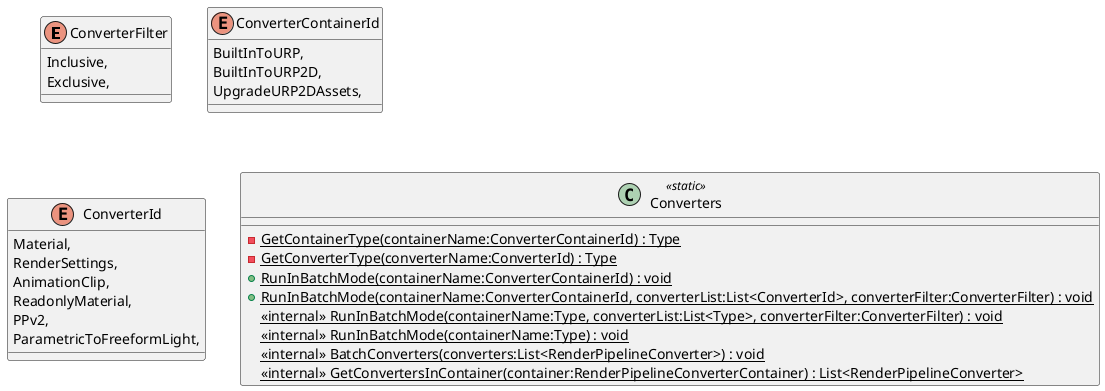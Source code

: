 @startuml
enum ConverterFilter {
    Inclusive,
    Exclusive,
}
enum ConverterContainerId {
    BuiltInToURP,
    BuiltInToURP2D,
    UpgradeURP2DAssets,
}
enum ConverterId {
    Material,
    RenderSettings,
    AnimationClip,
    ReadonlyMaterial,
    PPv2,
    ParametricToFreeformLight,
}
class Converters <<static>> {
    {static} - GetContainerType(containerName:ConverterContainerId) : Type
    {static} - GetConverterType(converterName:ConverterId) : Type
    + {static} RunInBatchMode(containerName:ConverterContainerId) : void
    + {static} RunInBatchMode(containerName:ConverterContainerId, converterList:List<ConverterId>, converterFilter:ConverterFilter) : void
    <<internal>> {static} RunInBatchMode(containerName:Type, converterList:List<Type>, converterFilter:ConverterFilter) : void
    <<internal>> {static} RunInBatchMode(containerName:Type) : void
    <<internal>> {static} BatchConverters(converters:List<RenderPipelineConverter>) : void
    <<internal>> {static} GetConvertersInContainer(container:RenderPipelineConverterContainer) : List<RenderPipelineConverter>
}
@enduml
